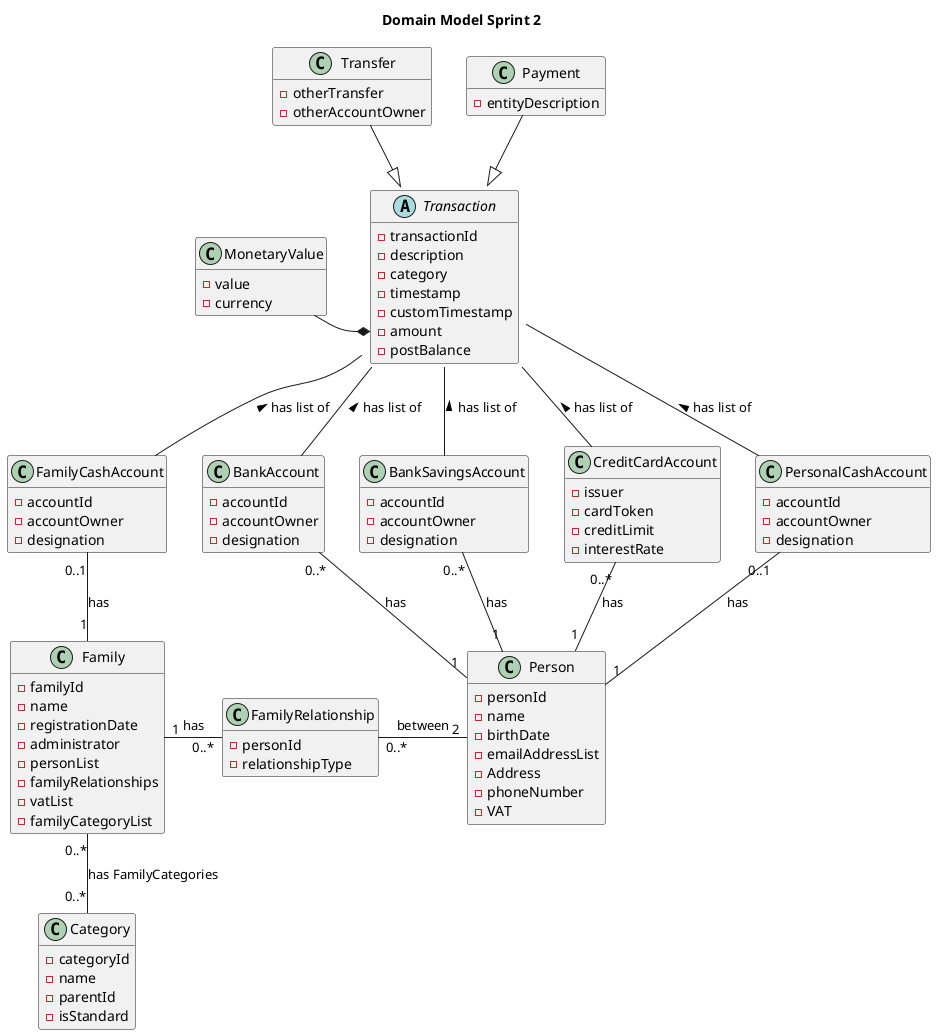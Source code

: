 
@startuml
title Domain Model Sprint 2
hide methods

class Family {
  - familyId
  - name
  - registrationDate
  - administrator
  - personList
  - familyRelationships
  - vatList
  - familyCategoryList
}

Family "1" - "0..*" FamilyRelationship : has

class FamilyRelationship{
 - personId
 - relationshipType
}

class Person {
 - personId
 - name
 - birthDate
 - emailAddressList
 - Address
 - phoneNumber
 - VAT
}

FamilyRelationship "0..*" - "2" Person : between


class PersonalCashAccount {
  - accountId
  - accountOwner
  - designation
}

class BankAccount {
  - accountId
  - accountOwner
  - designation
}
class BankSavingsAccount {
  - accountId
  - accountOwner
  - designation
}
class CreditCardAccount {
  - issuer
  - cardToken
  - creditLimit
  - interestRate
}
class FamilyCashAccount {
   - accountId
   - accountOwner
   - designation
 }

Transaction -- FamilyCashAccount: has list of <
Transaction -- PersonalCashAccount: has list of <
Transaction -- CreditCardAccount: has list of <
Transaction -- BankAccount: has list of <
Transaction -- BankSavingsAccount: has list of <

FamilyCashAccount "0..1" -- "1" Family : has
PersonalCashAccount "0..1" -- "1" Person : has
BankAccount "0..*" -- "1" Person : has
BankSavingsAccount "0..*" -- "1" Person : has
CreditCardAccount "0..*" -- "1" Person : has

class Category {
 - categoryId
  - name
  - parentId
  - isStandard
}

Family "0..*" -- "0..*" Category : has FamilyCategories

abstract class Transaction {
    - transactionId
    - description
    - category
    - timestamp
    - customTimestamp
    - amount
    - postBalance
}

class Payment {
    - entityDescription
}

class Transfer {
- otherTransfer
- otherAccountOwner
}

class MonetaryValue {
- value
- currency
}

Transaction <|-u- Payment
Transaction <|-u- Transfer
MonetaryValue -* Transaction::amount
@enduml